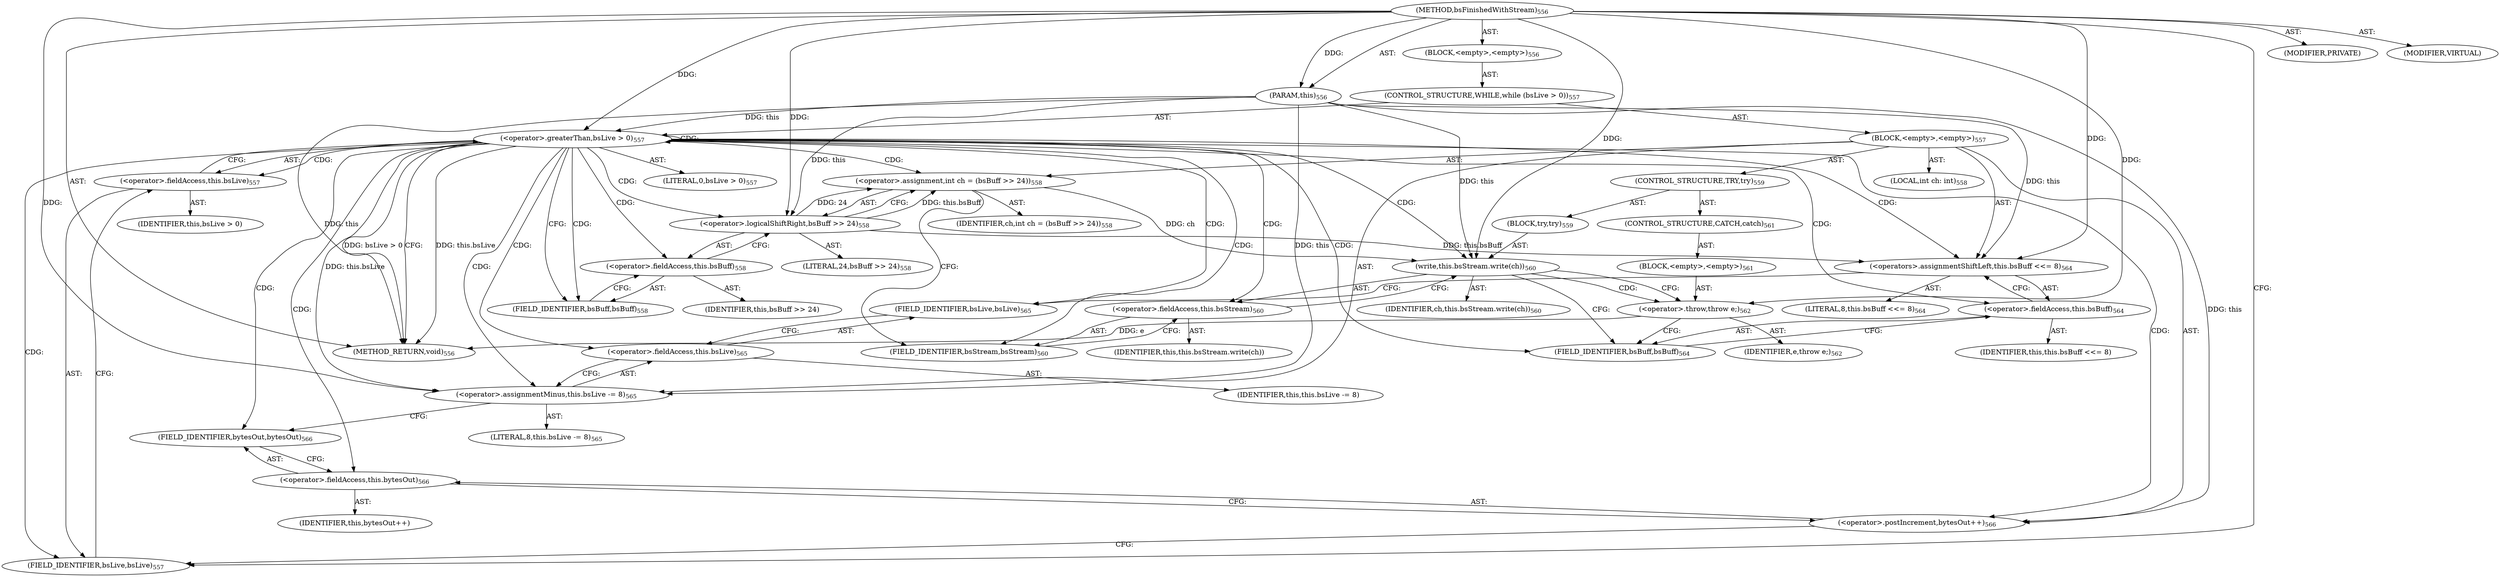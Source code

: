 digraph "bsFinishedWithStream" {  
"111669149712" [label = <(METHOD,bsFinishedWithStream)<SUB>556</SUB>> ]
"115964117030" [label = <(PARAM,this)<SUB>556</SUB>> ]
"25769803842" [label = <(BLOCK,&lt;empty&gt;,&lt;empty&gt;)<SUB>556</SUB>> ]
"47244640307" [label = <(CONTROL_STRUCTURE,WHILE,while (bsLive &gt; 0))<SUB>557</SUB>> ]
"30064771609" [label = <(&lt;operator&gt;.greaterThan,bsLive &gt; 0)<SUB>557</SUB>> ]
"30064771610" [label = <(&lt;operator&gt;.fieldAccess,this.bsLive)<SUB>557</SUB>> ]
"68719477192" [label = <(IDENTIFIER,this,bsLive &gt; 0)> ]
"55834574968" [label = <(FIELD_IDENTIFIER,bsLive,bsLive)<SUB>557</SUB>> ]
"90194313379" [label = <(LITERAL,0,bsLive &gt; 0)<SUB>557</SUB>> ]
"25769803843" [label = <(BLOCK,&lt;empty&gt;,&lt;empty&gt;)<SUB>557</SUB>> ]
"94489280540" [label = <(LOCAL,int ch: int)<SUB>558</SUB>> ]
"30064771611" [label = <(&lt;operator&gt;.assignment,int ch = (bsBuff &gt;&gt; 24))<SUB>558</SUB>> ]
"68719477193" [label = <(IDENTIFIER,ch,int ch = (bsBuff &gt;&gt; 24))<SUB>558</SUB>> ]
"30064771612" [label = <(&lt;operator&gt;.logicalShiftRight,bsBuff &gt;&gt; 24)<SUB>558</SUB>> ]
"30064771613" [label = <(&lt;operator&gt;.fieldAccess,this.bsBuff)<SUB>558</SUB>> ]
"68719477194" [label = <(IDENTIFIER,this,bsBuff &gt;&gt; 24)> ]
"55834574969" [label = <(FIELD_IDENTIFIER,bsBuff,bsBuff)<SUB>558</SUB>> ]
"90194313380" [label = <(LITERAL,24,bsBuff &gt;&gt; 24)<SUB>558</SUB>> ]
"47244640308" [label = <(CONTROL_STRUCTURE,TRY,try)<SUB>559</SUB>> ]
"25769803844" [label = <(BLOCK,try,try)<SUB>559</SUB>> ]
"30064771614" [label = <(write,this.bsStream.write(ch))<SUB>560</SUB>> ]
"30064771615" [label = <(&lt;operator&gt;.fieldAccess,this.bsStream)<SUB>560</SUB>> ]
"68719477195" [label = <(IDENTIFIER,this,this.bsStream.write(ch))> ]
"55834574970" [label = <(FIELD_IDENTIFIER,bsStream,bsStream)<SUB>560</SUB>> ]
"68719477196" [label = <(IDENTIFIER,ch,this.bsStream.write(ch))<SUB>560</SUB>> ]
"47244640309" [label = <(CONTROL_STRUCTURE,CATCH,catch)<SUB>561</SUB>> ]
"25769803845" [label = <(BLOCK,&lt;empty&gt;,&lt;empty&gt;)<SUB>561</SUB>> ]
"30064771616" [label = <(&lt;operator&gt;.throw,throw e;)<SUB>562</SUB>> ]
"68719477197" [label = <(IDENTIFIER,e,throw e;)<SUB>562</SUB>> ]
"30064771617" [label = <(&lt;operators&gt;.assignmentShiftLeft,this.bsBuff &lt;&lt;= 8)<SUB>564</SUB>> ]
"30064771618" [label = <(&lt;operator&gt;.fieldAccess,this.bsBuff)<SUB>564</SUB>> ]
"68719477198" [label = <(IDENTIFIER,this,this.bsBuff &lt;&lt;= 8)> ]
"55834574971" [label = <(FIELD_IDENTIFIER,bsBuff,bsBuff)<SUB>564</SUB>> ]
"90194313381" [label = <(LITERAL,8,this.bsBuff &lt;&lt;= 8)<SUB>564</SUB>> ]
"30064771619" [label = <(&lt;operator&gt;.assignmentMinus,this.bsLive -= 8)<SUB>565</SUB>> ]
"30064771620" [label = <(&lt;operator&gt;.fieldAccess,this.bsLive)<SUB>565</SUB>> ]
"68719477199" [label = <(IDENTIFIER,this,this.bsLive -= 8)> ]
"55834574972" [label = <(FIELD_IDENTIFIER,bsLive,bsLive)<SUB>565</SUB>> ]
"90194313382" [label = <(LITERAL,8,this.bsLive -= 8)<SUB>565</SUB>> ]
"30064771621" [label = <(&lt;operator&gt;.postIncrement,bytesOut++)<SUB>566</SUB>> ]
"30064771622" [label = <(&lt;operator&gt;.fieldAccess,this.bytesOut)<SUB>566</SUB>> ]
"68719477200" [label = <(IDENTIFIER,this,bytesOut++)> ]
"55834574973" [label = <(FIELD_IDENTIFIER,bytesOut,bytesOut)<SUB>566</SUB>> ]
"133143986245" [label = <(MODIFIER,PRIVATE)> ]
"133143986246" [label = <(MODIFIER,VIRTUAL)> ]
"128849018896" [label = <(METHOD_RETURN,void)<SUB>556</SUB>> ]
  "111669149712" -> "115964117030"  [ label = "AST: "] 
  "111669149712" -> "25769803842"  [ label = "AST: "] 
  "111669149712" -> "133143986245"  [ label = "AST: "] 
  "111669149712" -> "133143986246"  [ label = "AST: "] 
  "111669149712" -> "128849018896"  [ label = "AST: "] 
  "25769803842" -> "47244640307"  [ label = "AST: "] 
  "47244640307" -> "30064771609"  [ label = "AST: "] 
  "47244640307" -> "25769803843"  [ label = "AST: "] 
  "30064771609" -> "30064771610"  [ label = "AST: "] 
  "30064771609" -> "90194313379"  [ label = "AST: "] 
  "30064771610" -> "68719477192"  [ label = "AST: "] 
  "30064771610" -> "55834574968"  [ label = "AST: "] 
  "25769803843" -> "94489280540"  [ label = "AST: "] 
  "25769803843" -> "30064771611"  [ label = "AST: "] 
  "25769803843" -> "47244640308"  [ label = "AST: "] 
  "25769803843" -> "30064771617"  [ label = "AST: "] 
  "25769803843" -> "30064771619"  [ label = "AST: "] 
  "25769803843" -> "30064771621"  [ label = "AST: "] 
  "30064771611" -> "68719477193"  [ label = "AST: "] 
  "30064771611" -> "30064771612"  [ label = "AST: "] 
  "30064771612" -> "30064771613"  [ label = "AST: "] 
  "30064771612" -> "90194313380"  [ label = "AST: "] 
  "30064771613" -> "68719477194"  [ label = "AST: "] 
  "30064771613" -> "55834574969"  [ label = "AST: "] 
  "47244640308" -> "25769803844"  [ label = "AST: "] 
  "47244640308" -> "47244640309"  [ label = "AST: "] 
  "25769803844" -> "30064771614"  [ label = "AST: "] 
  "30064771614" -> "30064771615"  [ label = "AST: "] 
  "30064771614" -> "68719477196"  [ label = "AST: "] 
  "30064771615" -> "68719477195"  [ label = "AST: "] 
  "30064771615" -> "55834574970"  [ label = "AST: "] 
  "47244640309" -> "25769803845"  [ label = "AST: "] 
  "25769803845" -> "30064771616"  [ label = "AST: "] 
  "30064771616" -> "68719477197"  [ label = "AST: "] 
  "30064771617" -> "30064771618"  [ label = "AST: "] 
  "30064771617" -> "90194313381"  [ label = "AST: "] 
  "30064771618" -> "68719477198"  [ label = "AST: "] 
  "30064771618" -> "55834574971"  [ label = "AST: "] 
  "30064771619" -> "30064771620"  [ label = "AST: "] 
  "30064771619" -> "90194313382"  [ label = "AST: "] 
  "30064771620" -> "68719477199"  [ label = "AST: "] 
  "30064771620" -> "55834574972"  [ label = "AST: "] 
  "30064771621" -> "30064771622"  [ label = "AST: "] 
  "30064771622" -> "68719477200"  [ label = "AST: "] 
  "30064771622" -> "55834574973"  [ label = "AST: "] 
  "30064771609" -> "128849018896"  [ label = "CFG: "] 
  "30064771609" -> "55834574969"  [ label = "CFG: "] 
  "30064771610" -> "30064771609"  [ label = "CFG: "] 
  "30064771611" -> "55834574970"  [ label = "CFG: "] 
  "30064771617" -> "55834574972"  [ label = "CFG: "] 
  "30064771619" -> "55834574973"  [ label = "CFG: "] 
  "30064771621" -> "55834574968"  [ label = "CFG: "] 
  "55834574968" -> "30064771610"  [ label = "CFG: "] 
  "30064771612" -> "30064771611"  [ label = "CFG: "] 
  "30064771618" -> "30064771617"  [ label = "CFG: "] 
  "30064771620" -> "30064771619"  [ label = "CFG: "] 
  "30064771622" -> "30064771621"  [ label = "CFG: "] 
  "30064771613" -> "30064771612"  [ label = "CFG: "] 
  "30064771614" -> "30064771616"  [ label = "CFG: "] 
  "30064771614" -> "55834574971"  [ label = "CFG: "] 
  "55834574971" -> "30064771618"  [ label = "CFG: "] 
  "55834574972" -> "30064771620"  [ label = "CFG: "] 
  "55834574973" -> "30064771622"  [ label = "CFG: "] 
  "55834574969" -> "30064771613"  [ label = "CFG: "] 
  "30064771615" -> "30064771614"  [ label = "CFG: "] 
  "30064771616" -> "55834574971"  [ label = "CFG: "] 
  "55834574970" -> "30064771615"  [ label = "CFG: "] 
  "111669149712" -> "55834574968"  [ label = "CFG: "] 
  "115964117030" -> "128849018896"  [ label = "DDG: this"] 
  "30064771609" -> "128849018896"  [ label = "DDG: this.bsLive"] 
  "30064771609" -> "128849018896"  [ label = "DDG: bsLive &gt; 0"] 
  "30064771616" -> "128849018896"  [ label = "DDG: e"] 
  "111669149712" -> "115964117030"  [ label = "DDG: "] 
  "115964117030" -> "30064771609"  [ label = "DDG: this"] 
  "111669149712" -> "30064771609"  [ label = "DDG: "] 
  "30064771612" -> "30064771611"  [ label = "DDG: this.bsBuff"] 
  "30064771612" -> "30064771611"  [ label = "DDG: 24"] 
  "111669149712" -> "30064771617"  [ label = "DDG: "] 
  "111669149712" -> "30064771619"  [ label = "DDG: "] 
  "115964117030" -> "30064771617"  [ label = "DDG: this"] 
  "30064771612" -> "30064771617"  [ label = "DDG: this.bsBuff"] 
  "115964117030" -> "30064771619"  [ label = "DDG: this"] 
  "30064771609" -> "30064771619"  [ label = "DDG: this.bsLive"] 
  "115964117030" -> "30064771621"  [ label = "DDG: this"] 
  "115964117030" -> "30064771612"  [ label = "DDG: this"] 
  "111669149712" -> "30064771612"  [ label = "DDG: "] 
  "115964117030" -> "30064771614"  [ label = "DDG: this"] 
  "30064771611" -> "30064771614"  [ label = "DDG: ch"] 
  "111669149712" -> "30064771614"  [ label = "DDG: "] 
  "111669149712" -> "30064771616"  [ label = "DDG: "] 
  "30064771609" -> "30064771609"  [ label = "CDG: "] 
  "30064771609" -> "30064771610"  [ label = "CDG: "] 
  "30064771609" -> "30064771621"  [ label = "CDG: "] 
  "30064771609" -> "30064771622"  [ label = "CDG: "] 
  "30064771609" -> "30064771619"  [ label = "CDG: "] 
  "30064771609" -> "30064771620"  [ label = "CDG: "] 
  "30064771609" -> "30064771613"  [ label = "CDG: "] 
  "30064771609" -> "30064771614"  [ label = "CDG: "] 
  "30064771609" -> "30064771611"  [ label = "CDG: "] 
  "30064771609" -> "30064771612"  [ label = "CDG: "] 
  "30064771609" -> "30064771617"  [ label = "CDG: "] 
  "30064771609" -> "30064771618"  [ label = "CDG: "] 
  "30064771609" -> "30064771615"  [ label = "CDG: "] 
  "30064771609" -> "55834574971"  [ label = "CDG: "] 
  "30064771609" -> "55834574972"  [ label = "CDG: "] 
  "30064771609" -> "55834574969"  [ label = "CDG: "] 
  "30064771609" -> "55834574970"  [ label = "CDG: "] 
  "30064771609" -> "55834574973"  [ label = "CDG: "] 
  "30064771609" -> "55834574968"  [ label = "CDG: "] 
  "30064771614" -> "30064771616"  [ label = "CDG: "] 
}
